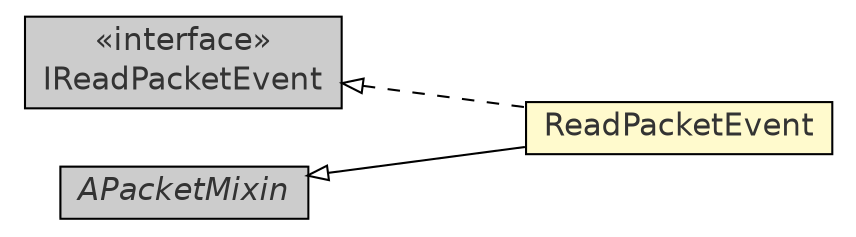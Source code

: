 #!/usr/local/bin/dot
#
# Class diagram 
# Generated by UmlGraph version 4.8 (http://www.spinellis.gr/sw/umlgraph)
#

digraph G {
	edge [fontname="Helvetica",fontsize=10,labelfontname="Helvetica",labelfontsize=10];
	node [fontname="Helvetica",fontsize=10,shape=plaintext];
	rankdir=LR;
	ranksep=1;
	// com.xuggle.mediatool.event.IReadPacketEvent
	c23513 [label=<<table border="0" cellborder="1" cellspacing="0" cellpadding="2" port="p" bgcolor="grey80" href="./IReadPacketEvent.html">
		<tr><td><table border="0" cellspacing="0" cellpadding="1">
			<tr><td> &laquo;interface&raquo; </td></tr>
			<tr><td> IReadPacketEvent </td></tr>
		</table></td></tr>
		</table>>, fontname="Helvetica", fontcolor="grey20", fontsize=15.0];
	// com.xuggle.mediatool.event.APacketMixin
	c23515 [label=<<table border="0" cellborder="1" cellspacing="0" cellpadding="2" port="p" bgcolor="grey80" href="./APacketMixin.html">
		<tr><td><table border="0" cellspacing="0" cellpadding="1">
			<tr><td><font face="Helvetica-Oblique"> APacketMixin </font></td></tr>
		</table></td></tr>
		</table>>, fontname="Helvetica", fontcolor="grey20", fontsize=15.0];
	// com.xuggle.mediatool.event.ReadPacketEvent
	c23516 [label=<<table border="0" cellborder="1" cellspacing="0" cellpadding="2" port="p" bgcolor="lemonChiffon" href="./ReadPacketEvent.html">
		<tr><td><table border="0" cellspacing="0" cellpadding="1">
			<tr><td> ReadPacketEvent </td></tr>
		</table></td></tr>
		</table>>, fontname="Helvetica", fontcolor="grey20", fontsize=15.0];
	//com.xuggle.mediatool.event.ReadPacketEvent extends com.xuggle.mediatool.event.APacketMixin
	c23515:p -> c23516:p [dir=back,arrowtail=empty];
	//com.xuggle.mediatool.event.ReadPacketEvent implements com.xuggle.mediatool.event.IReadPacketEvent
	c23513:p -> c23516:p [dir=back,arrowtail=empty,style=dashed];
}

